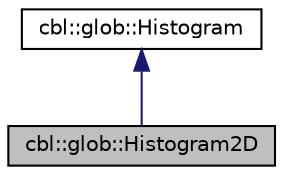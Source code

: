digraph "cbl::glob::Histogram2D"
{
  edge [fontname="Helvetica",fontsize="10",labelfontname="Helvetica",labelfontsize="10"];
  node [fontname="Helvetica",fontsize="10",shape=record];
  Node2 [label="cbl::glob::Histogram2D",height=0.2,width=0.4,color="black", fillcolor="grey75", style="filled", fontcolor="black"];
  Node3 -> Node2 [dir="back",color="midnightblue",fontsize="10",style="solid",fontname="Helvetica"];
  Node3 [label="cbl::glob::Histogram",height=0.2,width=0.4,color="black", fillcolor="white", style="filled",URL="$da/dcf/classcbl_1_1glob_1_1Histogram.html",tooltip="The class Histogram. "];
}
